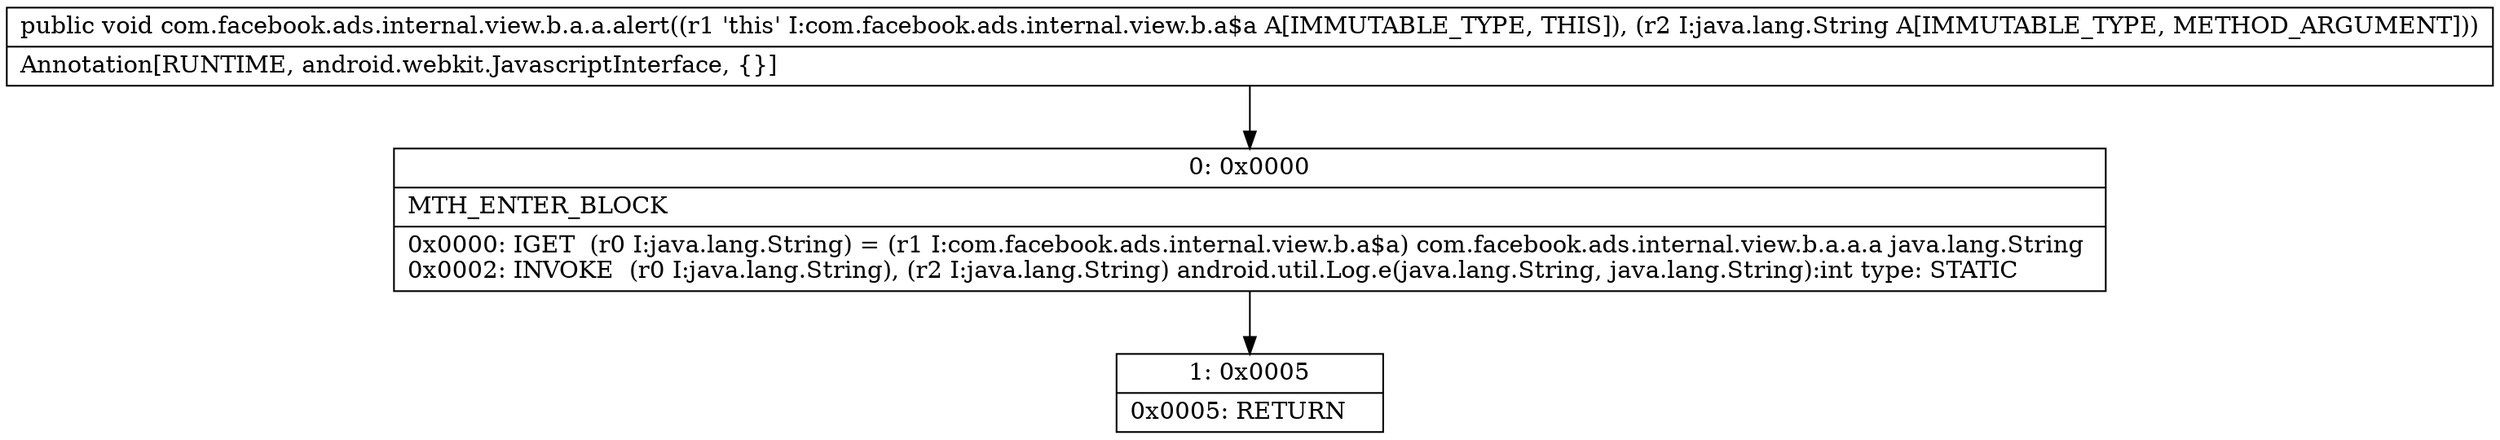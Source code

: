 digraph "CFG forcom.facebook.ads.internal.view.b.a.a.alert(Ljava\/lang\/String;)V" {
Node_0 [shape=record,label="{0\:\ 0x0000|MTH_ENTER_BLOCK\l|0x0000: IGET  (r0 I:java.lang.String) = (r1 I:com.facebook.ads.internal.view.b.a$a) com.facebook.ads.internal.view.b.a.a.a java.lang.String \l0x0002: INVOKE  (r0 I:java.lang.String), (r2 I:java.lang.String) android.util.Log.e(java.lang.String, java.lang.String):int type: STATIC \l}"];
Node_1 [shape=record,label="{1\:\ 0x0005|0x0005: RETURN   \l}"];
MethodNode[shape=record,label="{public void com.facebook.ads.internal.view.b.a.a.alert((r1 'this' I:com.facebook.ads.internal.view.b.a$a A[IMMUTABLE_TYPE, THIS]), (r2 I:java.lang.String A[IMMUTABLE_TYPE, METHOD_ARGUMENT]))  | Annotation[RUNTIME, android.webkit.JavascriptInterface, \{\}]\l}"];
MethodNode -> Node_0;
Node_0 -> Node_1;
}

